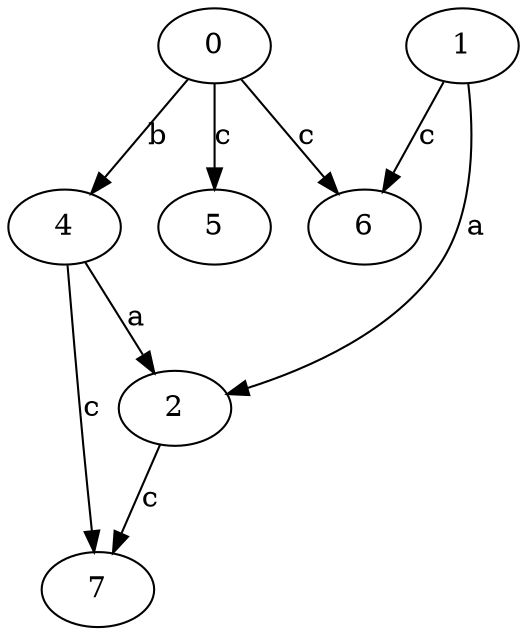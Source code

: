 strict digraph  {
0;
1;
2;
4;
5;
6;
7;
0 -> 4  [label=b];
0 -> 5  [label=c];
0 -> 6  [label=c];
1 -> 2  [label=a];
1 -> 6  [label=c];
2 -> 7  [label=c];
4 -> 2  [label=a];
4 -> 7  [label=c];
}
